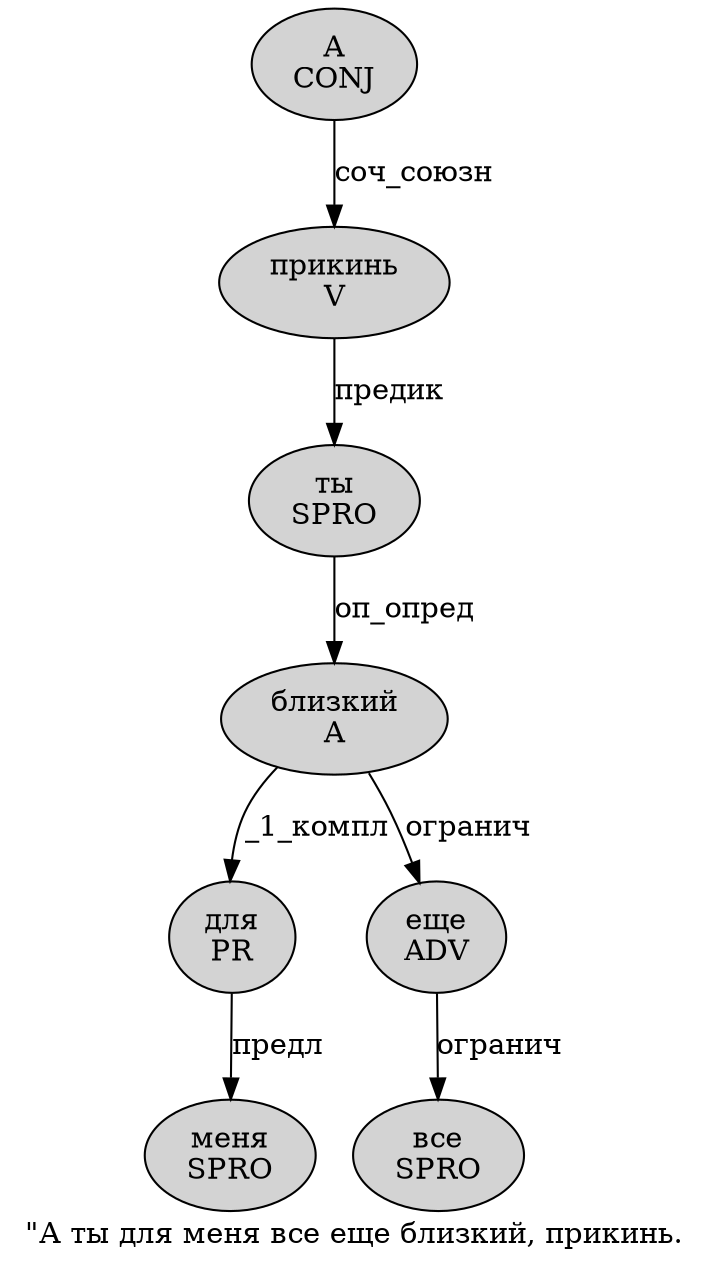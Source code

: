 digraph SENTENCE_390 {
	graph [label="\"А ты для меня все еще близкий, прикинь."]
	node [style=filled]
		1 [label="А
CONJ" color="" fillcolor=lightgray penwidth=1 shape=ellipse]
		2 [label="ты
SPRO" color="" fillcolor=lightgray penwidth=1 shape=ellipse]
		3 [label="для
PR" color="" fillcolor=lightgray penwidth=1 shape=ellipse]
		4 [label="меня
SPRO" color="" fillcolor=lightgray penwidth=1 shape=ellipse]
		5 [label="все
SPRO" color="" fillcolor=lightgray penwidth=1 shape=ellipse]
		6 [label="еще
ADV" color="" fillcolor=lightgray penwidth=1 shape=ellipse]
		7 [label="близкий
A" color="" fillcolor=lightgray penwidth=1 shape=ellipse]
		9 [label="прикинь
V" color="" fillcolor=lightgray penwidth=1 shape=ellipse]
			2 -> 7 [label="оп_опред"]
			6 -> 5 [label="огранич"]
			7 -> 3 [label="_1_компл"]
			7 -> 6 [label="огранич"]
			1 -> 9 [label="соч_союзн"]
			9 -> 2 [label="предик"]
			3 -> 4 [label="предл"]
}